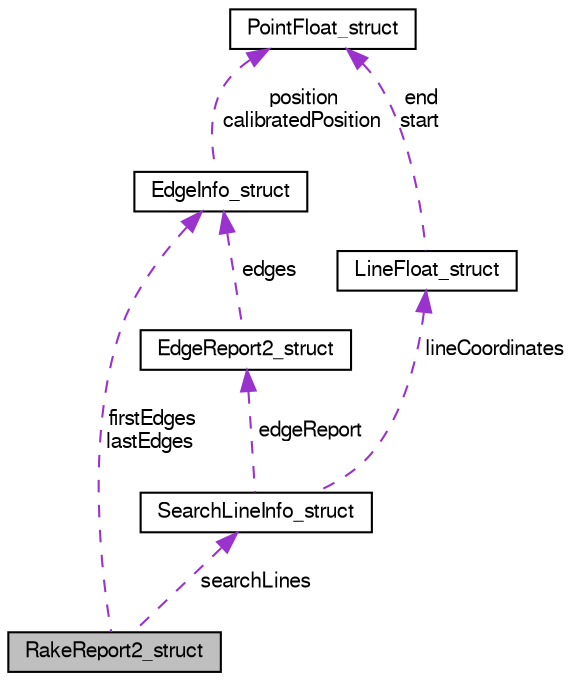 digraph "RakeReport2_struct"
{
  bgcolor="transparent";
  edge [fontname="FreeSans",fontsize="10",labelfontname="FreeSans",labelfontsize="10"];
  node [fontname="FreeSans",fontsize="10",shape=record];
  Node1 [label="RakeReport2_struct",height=0.2,width=0.4,color="black", fillcolor="grey75", style="filled" fontcolor="black"];
  Node2 -> Node1 [dir="back",color="darkorchid3",fontsize="10",style="dashed",label=" searchLines" ,fontname="FreeSans"];
  Node2 [label="SearchLineInfo_struct",height=0.2,width=0.4,color="black",URL="$struct_search_line_info__struct.html"];
  Node3 -> Node2 [dir="back",color="darkorchid3",fontsize="10",style="dashed",label=" edgeReport" ,fontname="FreeSans"];
  Node3 [label="EdgeReport2_struct",height=0.2,width=0.4,color="black",URL="$struct_edge_report2__struct.html"];
  Node4 -> Node3 [dir="back",color="darkorchid3",fontsize="10",style="dashed",label=" edges" ,fontname="FreeSans"];
  Node4 [label="EdgeInfo_struct",height=0.2,width=0.4,color="black",URL="$struct_edge_info__struct.html"];
  Node5 -> Node4 [dir="back",color="darkorchid3",fontsize="10",style="dashed",label=" position\ncalibratedPosition" ,fontname="FreeSans"];
  Node5 [label="PointFloat_struct",height=0.2,width=0.4,color="black",URL="$struct_point_float__struct.html"];
  Node6 -> Node2 [dir="back",color="darkorchid3",fontsize="10",style="dashed",label=" lineCoordinates" ,fontname="FreeSans"];
  Node6 [label="LineFloat_struct",height=0.2,width=0.4,color="black",URL="$struct_line_float__struct.html"];
  Node5 -> Node6 [dir="back",color="darkorchid3",fontsize="10",style="dashed",label=" end\nstart" ,fontname="FreeSans"];
  Node4 -> Node1 [dir="back",color="darkorchid3",fontsize="10",style="dashed",label=" firstEdges\nlastEdges" ,fontname="FreeSans"];
}
